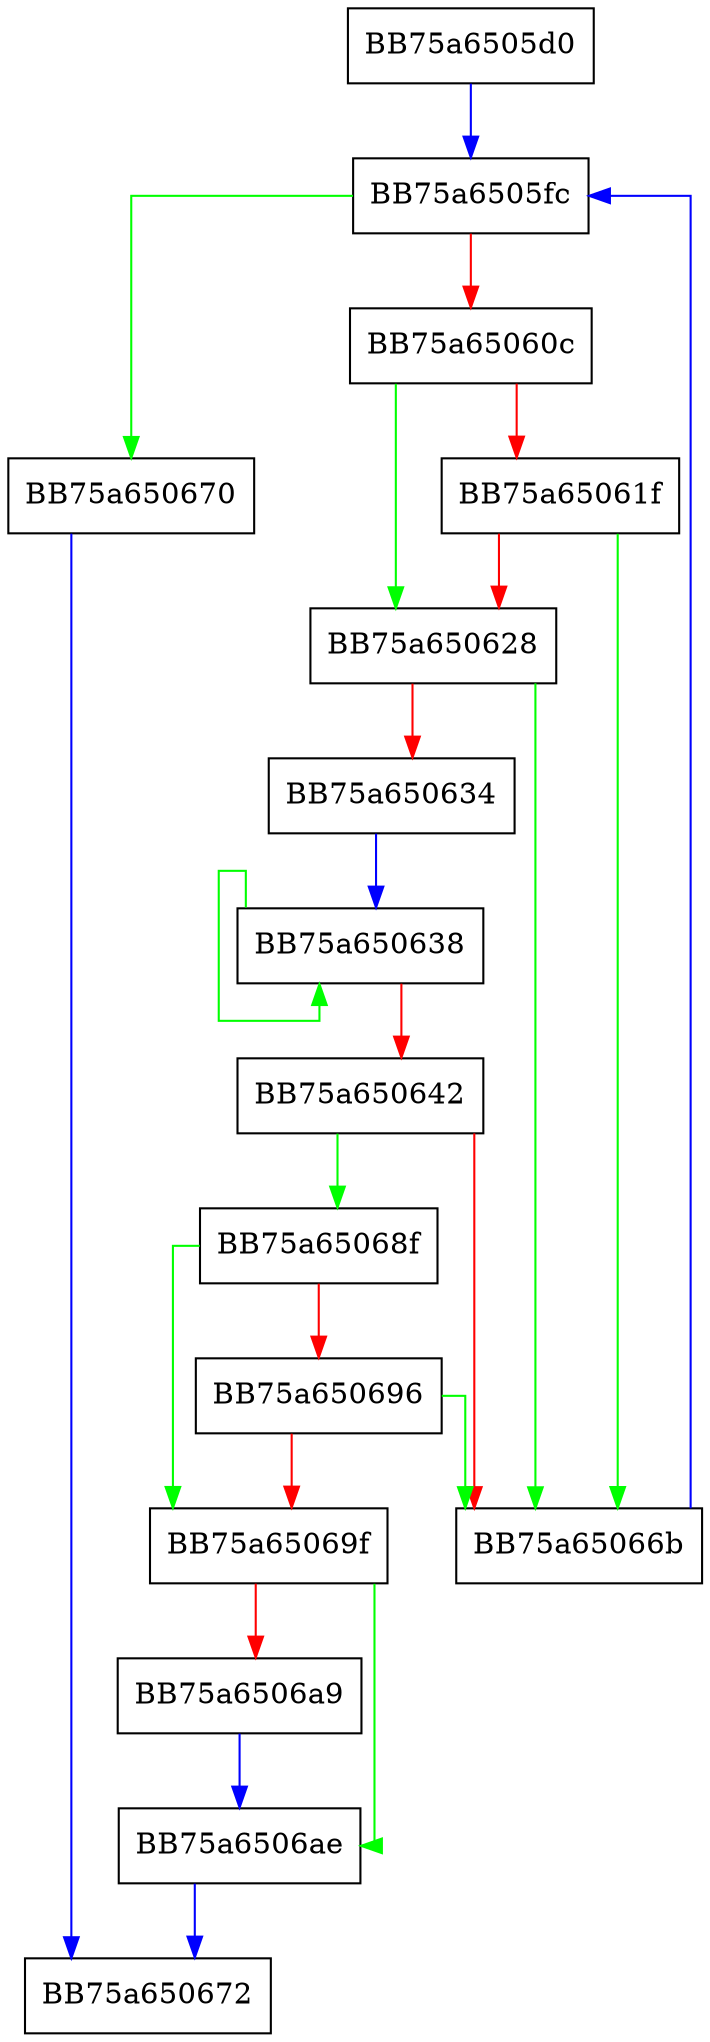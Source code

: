 digraph FindNextFileReport {
  node [shape="box"];
  graph [splines=ortho];
  BB75a6505d0 -> BB75a6505fc [color="blue"];
  BB75a6505fc -> BB75a650670 [color="green"];
  BB75a6505fc -> BB75a65060c [color="red"];
  BB75a65060c -> BB75a650628 [color="green"];
  BB75a65060c -> BB75a65061f [color="red"];
  BB75a65061f -> BB75a65066b [color="green"];
  BB75a65061f -> BB75a650628 [color="red"];
  BB75a650628 -> BB75a65066b [color="green"];
  BB75a650628 -> BB75a650634 [color="red"];
  BB75a650634 -> BB75a650638 [color="blue"];
  BB75a650638 -> BB75a650638 [color="green"];
  BB75a650638 -> BB75a650642 [color="red"];
  BB75a650642 -> BB75a65068f [color="green"];
  BB75a650642 -> BB75a65066b [color="red"];
  BB75a65066b -> BB75a6505fc [color="blue"];
  BB75a650670 -> BB75a650672 [color="blue"];
  BB75a65068f -> BB75a65069f [color="green"];
  BB75a65068f -> BB75a650696 [color="red"];
  BB75a650696 -> BB75a65066b [color="green"];
  BB75a650696 -> BB75a65069f [color="red"];
  BB75a65069f -> BB75a6506ae [color="green"];
  BB75a65069f -> BB75a6506a9 [color="red"];
  BB75a6506a9 -> BB75a6506ae [color="blue"];
  BB75a6506ae -> BB75a650672 [color="blue"];
}